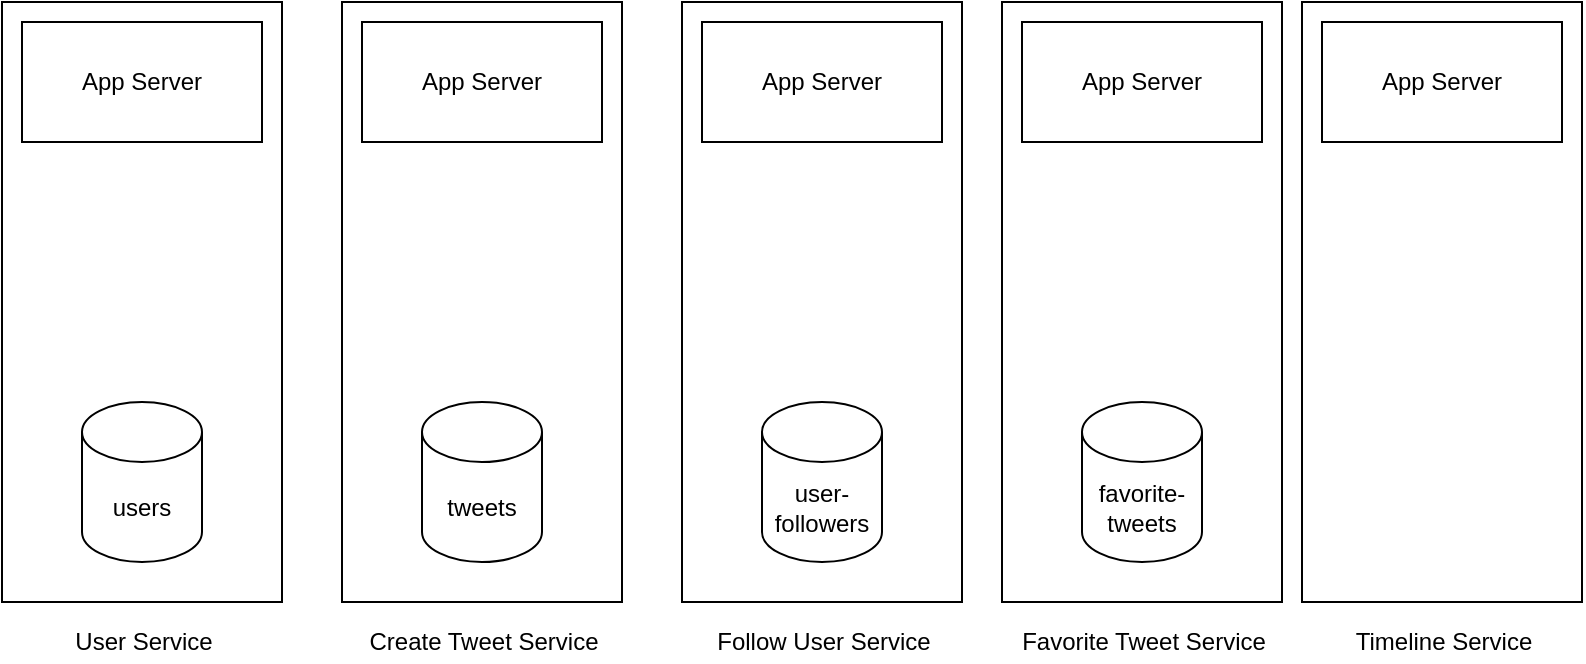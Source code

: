 <mxfile version="13.9.2" type="github">
  <diagram id="GRMSIZcS6dBet5IUKyX5" name="Page-1">
    <mxGraphModel dx="786" dy="439" grid="1" gridSize="10" guides="1" tooltips="1" connect="1" arrows="1" fold="1" page="1" pageScale="1" pageWidth="850" pageHeight="1100" math="0" shadow="0">
      <root>
        <mxCell id="0" />
        <mxCell id="1" parent="0" />
        <mxCell id="j6bsub0oAUbZr3Ido0uE-6" value="" style="group" vertex="1" connectable="0" parent="1">
          <mxGeometry x="20" y="30" width="141" height="330" as="geometry" />
        </mxCell>
        <mxCell id="j6bsub0oAUbZr3Ido0uE-3" value="" style="rounded=0;whiteSpace=wrap;html=1;" vertex="1" parent="j6bsub0oAUbZr3Ido0uE-6">
          <mxGeometry width="140" height="300" as="geometry" />
        </mxCell>
        <mxCell id="j6bsub0oAUbZr3Ido0uE-1" value="App Server" style="rounded=0;whiteSpace=wrap;html=1;" vertex="1" parent="j6bsub0oAUbZr3Ido0uE-6">
          <mxGeometry x="10" y="10" width="120" height="60" as="geometry" />
        </mxCell>
        <mxCell id="j6bsub0oAUbZr3Ido0uE-2" value="users" style="shape=cylinder3;whiteSpace=wrap;html=1;boundedLbl=1;backgroundOutline=1;size=15;" vertex="1" parent="j6bsub0oAUbZr3Ido0uE-6">
          <mxGeometry x="40" y="200" width="60" height="80" as="geometry" />
        </mxCell>
        <mxCell id="j6bsub0oAUbZr3Ido0uE-4" value="User Service" style="text;html=1;strokeColor=none;fillColor=none;align=center;verticalAlign=middle;whiteSpace=wrap;rounded=0;" vertex="1" parent="j6bsub0oAUbZr3Ido0uE-6">
          <mxGeometry x="1" y="310" width="140" height="20" as="geometry" />
        </mxCell>
        <mxCell id="j6bsub0oAUbZr3Ido0uE-7" value="" style="group" vertex="1" connectable="0" parent="1">
          <mxGeometry x="190" y="30" width="141" height="330" as="geometry" />
        </mxCell>
        <mxCell id="j6bsub0oAUbZr3Ido0uE-8" value="" style="rounded=0;whiteSpace=wrap;html=1;" vertex="1" parent="j6bsub0oAUbZr3Ido0uE-7">
          <mxGeometry width="140" height="300" as="geometry" />
        </mxCell>
        <mxCell id="j6bsub0oAUbZr3Ido0uE-9" value="App Server" style="rounded=0;whiteSpace=wrap;html=1;" vertex="1" parent="j6bsub0oAUbZr3Ido0uE-7">
          <mxGeometry x="10" y="10" width="120" height="60" as="geometry" />
        </mxCell>
        <mxCell id="j6bsub0oAUbZr3Ido0uE-10" value="tweets" style="shape=cylinder3;whiteSpace=wrap;html=1;boundedLbl=1;backgroundOutline=1;size=15;" vertex="1" parent="j6bsub0oAUbZr3Ido0uE-7">
          <mxGeometry x="40" y="200" width="60" height="80" as="geometry" />
        </mxCell>
        <mxCell id="j6bsub0oAUbZr3Ido0uE-11" value="Create Tweet Service" style="text;html=1;strokeColor=none;fillColor=none;align=center;verticalAlign=middle;whiteSpace=wrap;rounded=0;" vertex="1" parent="j6bsub0oAUbZr3Ido0uE-7">
          <mxGeometry x="1" y="310" width="140" height="20" as="geometry" />
        </mxCell>
        <mxCell id="j6bsub0oAUbZr3Ido0uE-12" value="" style="group" vertex="1" connectable="0" parent="1">
          <mxGeometry x="360" y="30" width="141" height="330" as="geometry" />
        </mxCell>
        <mxCell id="j6bsub0oAUbZr3Ido0uE-13" value="" style="rounded=0;whiteSpace=wrap;html=1;" vertex="1" parent="j6bsub0oAUbZr3Ido0uE-12">
          <mxGeometry width="140" height="300" as="geometry" />
        </mxCell>
        <mxCell id="j6bsub0oAUbZr3Ido0uE-14" value="App Server" style="rounded=0;whiteSpace=wrap;html=1;" vertex="1" parent="j6bsub0oAUbZr3Ido0uE-12">
          <mxGeometry x="10" y="10" width="120" height="60" as="geometry" />
        </mxCell>
        <mxCell id="j6bsub0oAUbZr3Ido0uE-15" value="user-followers" style="shape=cylinder3;whiteSpace=wrap;html=1;boundedLbl=1;backgroundOutline=1;size=15;" vertex="1" parent="j6bsub0oAUbZr3Ido0uE-12">
          <mxGeometry x="40" y="200" width="60" height="80" as="geometry" />
        </mxCell>
        <mxCell id="j6bsub0oAUbZr3Ido0uE-16" value="Follow User Service" style="text;html=1;strokeColor=none;fillColor=none;align=center;verticalAlign=middle;whiteSpace=wrap;rounded=0;" vertex="1" parent="j6bsub0oAUbZr3Ido0uE-12">
          <mxGeometry x="1" y="310" width="140" height="20" as="geometry" />
        </mxCell>
        <mxCell id="j6bsub0oAUbZr3Ido0uE-17" value="" style="group" vertex="1" connectable="0" parent="1">
          <mxGeometry x="520" y="30" width="141" height="330" as="geometry" />
        </mxCell>
        <mxCell id="j6bsub0oAUbZr3Ido0uE-18" value="" style="rounded=0;whiteSpace=wrap;html=1;" vertex="1" parent="j6bsub0oAUbZr3Ido0uE-17">
          <mxGeometry width="140" height="300" as="geometry" />
        </mxCell>
        <mxCell id="j6bsub0oAUbZr3Ido0uE-19" value="App Server" style="rounded=0;whiteSpace=wrap;html=1;" vertex="1" parent="j6bsub0oAUbZr3Ido0uE-17">
          <mxGeometry x="10" y="10" width="120" height="60" as="geometry" />
        </mxCell>
        <mxCell id="j6bsub0oAUbZr3Ido0uE-20" value="favorite-tweets" style="shape=cylinder3;whiteSpace=wrap;html=1;boundedLbl=1;backgroundOutline=1;size=15;" vertex="1" parent="j6bsub0oAUbZr3Ido0uE-17">
          <mxGeometry x="40" y="200" width="60" height="80" as="geometry" />
        </mxCell>
        <mxCell id="j6bsub0oAUbZr3Ido0uE-21" value="Favorite Tweet Service" style="text;html=1;strokeColor=none;fillColor=none;align=center;verticalAlign=middle;whiteSpace=wrap;rounded=0;" vertex="1" parent="j6bsub0oAUbZr3Ido0uE-17">
          <mxGeometry x="1" y="310" width="140" height="20" as="geometry" />
        </mxCell>
        <mxCell id="j6bsub0oAUbZr3Ido0uE-22" value="" style="group" vertex="1" connectable="0" parent="1">
          <mxGeometry x="670" y="30" width="141" height="330" as="geometry" />
        </mxCell>
        <mxCell id="j6bsub0oAUbZr3Ido0uE-23" value="" style="rounded=0;whiteSpace=wrap;html=1;" vertex="1" parent="j6bsub0oAUbZr3Ido0uE-22">
          <mxGeometry width="140" height="300" as="geometry" />
        </mxCell>
        <mxCell id="j6bsub0oAUbZr3Ido0uE-24" value="App Server" style="rounded=0;whiteSpace=wrap;html=1;" vertex="1" parent="j6bsub0oAUbZr3Ido0uE-22">
          <mxGeometry x="10" y="10" width="120" height="60" as="geometry" />
        </mxCell>
        <mxCell id="j6bsub0oAUbZr3Ido0uE-26" value="Timeline Service" style="text;html=1;strokeColor=none;fillColor=none;align=center;verticalAlign=middle;whiteSpace=wrap;rounded=0;" vertex="1" parent="j6bsub0oAUbZr3Ido0uE-22">
          <mxGeometry x="1" y="310" width="140" height="20" as="geometry" />
        </mxCell>
      </root>
    </mxGraphModel>
  </diagram>
</mxfile>
